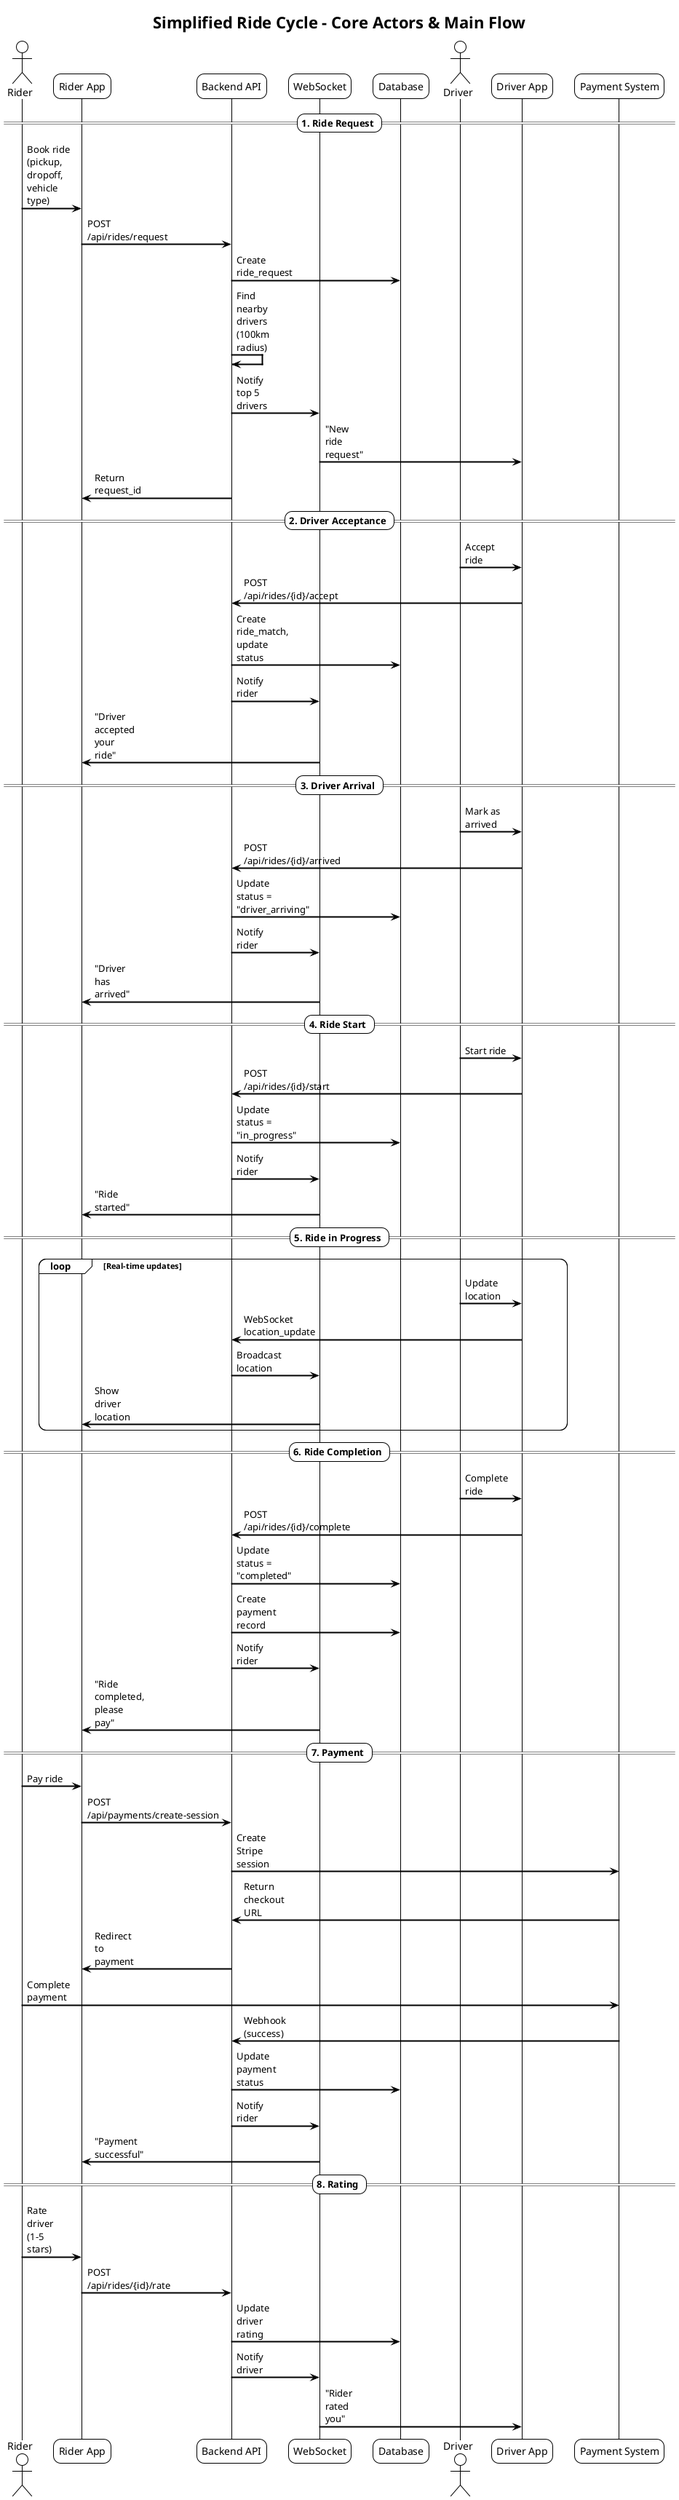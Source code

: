 @startuml Simplified Ride Cycle - Core Actors

!theme plain
skinparam backgroundColor #FFFFFF
skinparam sequenceArrowThickness 2
skinparam roundcorner 20
skinparam maxmessagesize 60

title **Simplified Ride Cycle - Core Actors & Main Flow**

actor "Rider" as R
participant "Rider App" as RA
participant "Backend API" as API
participant "WebSocket" as WS
participant "Database" as DB
actor "Driver" as D
participant "Driver App" as DA
participant "Payment System" as PAY

== **1. Ride Request** ==

R -> RA: Book ride (pickup, dropoff, vehicle type)
RA -> API: POST /api/rides/request
API -> DB: Create ride_request
API -> API: Find nearby drivers (100km radius)
API -> WS: Notify top 5 drivers
WS -> DA: "New ride request"
API -> RA: Return request_id

== **2. Driver Acceptance** ==

D -> DA: Accept ride
DA -> API: POST /api/rides/{id}/accept
API -> DB: Create ride_match, update status
API -> WS: Notify rider
WS -> RA: "Driver accepted your ride"

== **3. Driver Arrival** ==

D -> DA: Mark as arrived
DA -> API: POST /api/rides/{id}/arrived
API -> DB: Update status = "driver_arriving"
API -> WS: Notify rider
WS -> RA: "Driver has arrived"

== **4. Ride Start** ==

D -> DA: Start ride
DA -> API: POST /api/rides/{id}/start
API -> DB: Update status = "in_progress"
API -> WS: Notify rider
WS -> RA: "Ride started"

== **5. Ride in Progress** ==

loop Real-time updates
    D -> DA: Update location
    DA -> API: WebSocket location_update
    API -> WS: Broadcast location
    WS -> RA: Show driver location
end

== **6. Ride Completion** ==

D -> DA: Complete ride
DA -> API: POST /api/rides/{id}/complete
API -> DB: Update status = "completed"
API -> DB: Create payment record
API -> WS: Notify rider
WS -> RA: "Ride completed, please pay"

== **7. Payment** ==

R -> RA: Pay ride
RA -> API: POST /api/payments/create-session
API -> PAY: Create Stripe session
PAY -> API: Return checkout URL
API -> RA: Redirect to payment
R -> PAY: Complete payment
PAY -> API: Webhook (success)
API -> DB: Update payment status
API -> WS: Notify rider
WS -> RA: "Payment successful"

== **8. Rating** ==

R -> RA: Rate driver (1-5 stars)
RA -> API: POST /api/rides/{id}/rate
API -> DB: Update driver rating
API -> WS: Notify driver
WS -> DA: "Rider rated you"

@enduml
